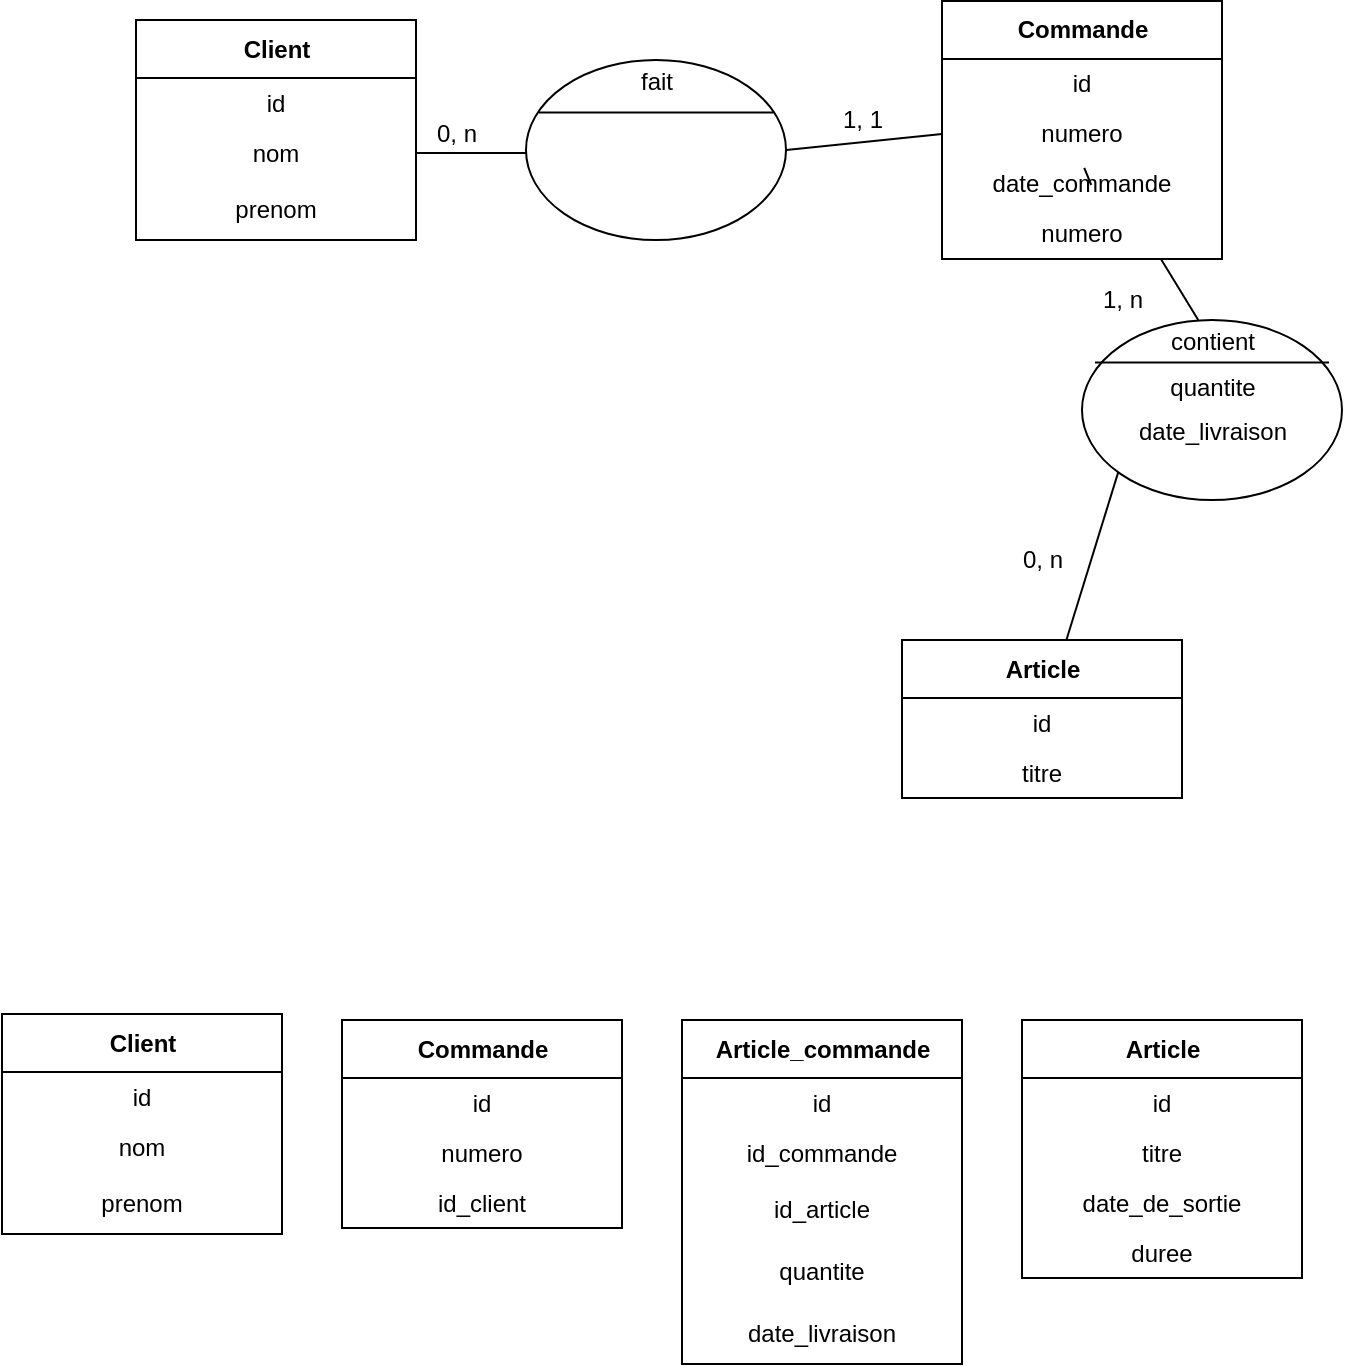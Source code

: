 <mxfile>
    <diagram id="IvWOw3kkabf6SLZuyc71" name="Page-1">
        <mxGraphModel dx="2011" dy="408" grid="1" gridSize="10" guides="1" tooltips="1" connect="1" arrows="1" fold="1" page="1" pageScale="1" pageWidth="827" pageHeight="1169" math="0" shadow="0">
            <root>
                <mxCell id="0"/>
                <mxCell id="1" parent="0"/>
                <mxCell id="3" value="Client" style="swimlane;fontStyle=1;align=center;verticalAlign=middle;childLayout=stackLayout;horizontal=1;startSize=29;horizontalStack=0;resizeParent=1;resizeParentMax=0;resizeLast=0;collapsible=0;marginBottom=0;html=1;" vertex="1" parent="1">
                    <mxGeometry x="-673" y="60" width="140" height="110" as="geometry"/>
                </mxCell>
                <mxCell id="4" value="id" style="text;html=1;strokeColor=none;fillColor=none;align=center;verticalAlign=middle;spacingLeft=4;spacingRight=4;overflow=hidden;rotatable=0;points=[[0,0.5],[1,0.5]];portConstraint=eastwest;" vertex="1" parent="3">
                    <mxGeometry y="29" width="140" height="25" as="geometry"/>
                </mxCell>
                <mxCell id="5" value="nom" style="text;html=1;strokeColor=none;fillColor=none;align=center;verticalAlign=middle;spacingLeft=4;spacingRight=4;overflow=hidden;rotatable=0;points=[[0,0.5],[1,0.5]];portConstraint=eastwest;" vertex="1" parent="3">
                    <mxGeometry y="54" width="140" height="25" as="geometry"/>
                </mxCell>
                <mxCell id="6" value="&lt;div&gt;prenom&lt;/div&gt;" style="text;html=1;strokeColor=none;fillColor=none;align=center;verticalAlign=middle;spacingLeft=4;spacingRight=4;overflow=hidden;rotatable=0;points=[[0,0.5],[1,0.5]];portConstraint=eastwest;" vertex="1" parent="3">
                    <mxGeometry y="79" width="140" height="31" as="geometry"/>
                </mxCell>
                <mxCell id="7" style="edgeStyle=none;html=1;exitX=0;exitY=0.5;exitDx=0;exitDy=0;entryX=1;entryY=0.5;entryDx=0;entryDy=0;endArrow=none;endFill=0;" edge="1" parent="1" target="5">
                    <mxGeometry relative="1" as="geometry">
                        <mxPoint x="-533" y="200.008" as="targetPoint"/>
                        <mxPoint x="-463" y="126.5" as="sourcePoint"/>
                    </mxGeometry>
                </mxCell>
                <mxCell id="8" style="edgeStyle=none;html=1;exitX=1;exitY=0.5;exitDx=0;exitDy=0;entryX=0;entryY=0.5;entryDx=0;entryDy=0;endArrow=none;endFill=0;" edge="1" parent="1" target="12">
                    <mxGeometry relative="1" as="geometry">
                        <mxPoint x="-363" y="126.5" as="sourcePoint"/>
                    </mxGeometry>
                </mxCell>
                <mxCell id="10" value="Commande" style="swimlane;fontStyle=1;align=center;verticalAlign=middle;childLayout=stackLayout;horizontal=1;startSize=29;horizontalStack=0;resizeParent=1;resizeParentMax=0;resizeLast=0;collapsible=0;marginBottom=0;html=1;" vertex="1" parent="1">
                    <mxGeometry x="-270" y="50.5" width="140" height="129" as="geometry"/>
                </mxCell>
                <mxCell id="11" value="id" style="text;html=1;strokeColor=none;fillColor=none;align=center;verticalAlign=middle;spacingLeft=4;spacingRight=4;overflow=hidden;rotatable=0;points=[[0,0.5],[1,0.5]];portConstraint=eastwest;" vertex="1" parent="10">
                    <mxGeometry y="29" width="140" height="25" as="geometry"/>
                </mxCell>
                <mxCell id="12" value="numero" style="text;html=1;strokeColor=none;fillColor=none;align=center;verticalAlign=middle;spacingLeft=4;spacingRight=4;overflow=hidden;rotatable=0;points=[[0,0.5],[1,0.5]];portConstraint=eastwest;" vertex="1" parent="10">
                    <mxGeometry y="54" width="140" height="25" as="geometry"/>
                </mxCell>
                <mxCell id="72" value="date_commande" style="text;html=1;strokeColor=none;fillColor=none;align=center;verticalAlign=middle;spacingLeft=4;spacingRight=4;overflow=hidden;rotatable=0;points=[[0,0.5],[1,0.5]];portConstraint=eastwest;" vertex="1" parent="10">
                    <mxGeometry y="79" width="140" height="25" as="geometry"/>
                </mxCell>
                <mxCell id="73" value="numero" style="text;html=1;strokeColor=none;fillColor=none;align=center;verticalAlign=middle;spacingLeft=4;spacingRight=4;overflow=hidden;rotatable=0;points=[[0,0.5],[1,0.5]];portConstraint=eastwest;" vertex="1" parent="10">
                    <mxGeometry y="104" width="140" height="25" as="geometry"/>
                </mxCell>
                <mxCell id="15" value="0, n" style="text;html=1;resizable=0;autosize=1;align=center;verticalAlign=middle;points=[];fillColor=none;strokeColor=none;rounded=0;" vertex="1" parent="1">
                    <mxGeometry x="-533" y="106.5" width="40" height="20" as="geometry"/>
                </mxCell>
                <mxCell id="16" value="1, 1" style="text;html=1;resizable=0;autosize=1;align=center;verticalAlign=middle;points=[];fillColor=none;strokeColor=none;rounded=0;" vertex="1" parent="1">
                    <mxGeometry x="-330" y="100" width="40" height="20" as="geometry"/>
                </mxCell>
                <mxCell id="17" style="edgeStyle=none;html=1;exitX=1;exitY=0.5;exitDx=0;exitDy=0;endArrow=none;endFill=0;" edge="1" parent="1" target="19">
                    <mxGeometry relative="1" as="geometry">
                        <mxPoint x="-180" y="280" as="sourcePoint"/>
                    </mxGeometry>
                </mxCell>
                <mxCell id="28" style="edgeStyle=none;html=1;endArrow=none;endFill=0;entryX=0.508;entryY=1.179;entryDx=0;entryDy=0;entryPerimeter=0;startArrow=none;" edge="1" parent="1" target="12">
                    <mxGeometry relative="1" as="geometry">
                        <mxPoint x="-195.376" y="142.5" as="sourcePoint"/>
                        <mxPoint x="-204.68" y="179.5" as="targetPoint"/>
                    </mxGeometry>
                </mxCell>
                <mxCell id="29" style="edgeStyle=none;html=1;exitX=0.5;exitY=0;exitDx=0;exitDy=0;" edge="1" parent="1">
                    <mxGeometry relative="1" as="geometry">
                        <mxPoint x="-170" y="250" as="targetPoint"/>
                        <mxPoint x="-170" y="260" as="sourcePoint"/>
                    </mxGeometry>
                </mxCell>
                <mxCell id="19" value="Article" style="swimlane;fontStyle=1;align=center;verticalAlign=middle;childLayout=stackLayout;horizontal=1;startSize=29;horizontalStack=0;resizeParent=1;resizeParentMax=0;resizeLast=0;collapsible=0;marginBottom=0;html=1;" vertex="1" parent="1">
                    <mxGeometry x="-290" y="370" width="140" height="79" as="geometry"/>
                </mxCell>
                <mxCell id="20" value="id" style="text;html=1;strokeColor=none;fillColor=none;align=center;verticalAlign=middle;spacingLeft=4;spacingRight=4;overflow=hidden;rotatable=0;points=[[0,0.5],[1,0.5]];portConstraint=eastwest;" vertex="1" parent="19">
                    <mxGeometry y="29" width="140" height="25" as="geometry"/>
                </mxCell>
                <mxCell id="21" value="titre" style="text;html=1;strokeColor=none;fillColor=none;align=center;verticalAlign=middle;spacingLeft=4;spacingRight=4;overflow=hidden;rotatable=0;points=[[0,0.5],[1,0.5]];portConstraint=eastwest;" vertex="1" parent="19">
                    <mxGeometry y="54" width="140" height="25" as="geometry"/>
                </mxCell>
                <mxCell id="26" value="0, n" style="text;html=1;resizable=0;autosize=1;align=center;verticalAlign=middle;points=[];fillColor=none;strokeColor=none;rounded=0;" vertex="1" parent="1">
                    <mxGeometry x="-240" y="320" width="40" height="20" as="geometry"/>
                </mxCell>
                <mxCell id="32" value="" style="shape=ellipse;container=1;horizontal=1;horizontalStack=0;resizeParent=1;resizeParentMax=0;resizeLast=0;html=1;dashed=0;collapsible=0;" vertex="1" parent="1">
                    <mxGeometry x="-200" y="210" width="130" height="90" as="geometry"/>
                </mxCell>
                <mxCell id="34" value="" style="line;strokeWidth=1;fillColor=none;rotatable=0;labelPosition=right;points=[];portConstraint=eastwest;dashed=0;resizeWidth=1;" vertex="1" parent="32">
                    <mxGeometry x="6.5" y="20" width="117" height="2.5" as="geometry"/>
                </mxCell>
                <mxCell id="35" value="quantite" style="text;html=1;align=center;verticalAlign=middle;rotatable=0;" vertex="1" parent="32">
                    <mxGeometry y="22.5" width="130" height="22.5" as="geometry"/>
                </mxCell>
                <mxCell id="33" value="contient" style="html=1;strokeColor=none;fillColor=none;align=center;verticalAlign=middle;rotatable=0;" vertex="1" parent="32">
                    <mxGeometry width="130" height="22.5" as="geometry"/>
                </mxCell>
                <mxCell id="74" value="date_livraison" style="text;html=1;align=center;verticalAlign=middle;rotatable=0;" vertex="1" parent="32">
                    <mxGeometry y="45" width="130" height="22.5" as="geometry"/>
                </mxCell>
                <mxCell id="75" value="1, n" style="text;html=1;resizable=0;autosize=1;align=center;verticalAlign=middle;points=[];fillColor=none;strokeColor=none;rounded=0;" vertex="1" parent="32">
                    <mxGeometry y="-20" width="40" height="20" as="geometry"/>
                </mxCell>
                <mxCell id="37" style="edgeStyle=none;html=1;exitX=0.5;exitY=0;exitDx=0;exitDy=0;" edge="1" parent="1">
                    <mxGeometry relative="1" as="geometry">
                        <mxPoint x="-448" y="120" as="targetPoint"/>
                        <mxPoint x="-448" y="130" as="sourcePoint"/>
                    </mxGeometry>
                </mxCell>
                <mxCell id="38" value="" style="shape=ellipse;container=1;horizontal=1;horizontalStack=0;resizeParent=1;resizeParentMax=0;resizeLast=0;html=1;dashed=0;collapsible=0;" vertex="1" parent="1">
                    <mxGeometry x="-478" y="80" width="130" height="90" as="geometry"/>
                </mxCell>
                <mxCell id="39" value="fait" style="html=1;strokeColor=none;fillColor=none;align=center;verticalAlign=middle;rotatable=0;" vertex="1" parent="38">
                    <mxGeometry width="130" height="22.5" as="geometry"/>
                </mxCell>
                <mxCell id="40" value="" style="line;strokeWidth=1;fillColor=none;rotatable=0;labelPosition=right;points=[];portConstraint=eastwest;dashed=0;resizeWidth=1;" vertex="1" parent="38">
                    <mxGeometry x="6.5" y="22.5" width="117" height="7.5" as="geometry"/>
                </mxCell>
                <mxCell id="43" value="Client" style="swimlane;fontStyle=1;align=center;verticalAlign=middle;childLayout=stackLayout;horizontal=1;startSize=29;horizontalStack=0;resizeParent=1;resizeParentMax=0;resizeLast=0;collapsible=0;marginBottom=0;html=1;" vertex="1" parent="1">
                    <mxGeometry x="-740" y="557" width="140" height="110" as="geometry"/>
                </mxCell>
                <mxCell id="44" value="id" style="text;html=1;strokeColor=none;fillColor=none;align=center;verticalAlign=middle;spacingLeft=4;spacingRight=4;overflow=hidden;rotatable=0;points=[[0,0.5],[1,0.5]];portConstraint=eastwest;" vertex="1" parent="43">
                    <mxGeometry y="29" width="140" height="25" as="geometry"/>
                </mxCell>
                <mxCell id="45" value="nom" style="text;html=1;strokeColor=none;fillColor=none;align=center;verticalAlign=middle;spacingLeft=4;spacingRight=4;overflow=hidden;rotatable=0;points=[[0,0.5],[1,0.5]];portConstraint=eastwest;" vertex="1" parent="43">
                    <mxGeometry y="54" width="140" height="25" as="geometry"/>
                </mxCell>
                <mxCell id="46" value="&lt;div&gt;prenom&lt;/div&gt;" style="text;html=1;strokeColor=none;fillColor=none;align=center;verticalAlign=middle;spacingLeft=4;spacingRight=4;overflow=hidden;rotatable=0;points=[[0,0.5],[1,0.5]];portConstraint=eastwest;" vertex="1" parent="43">
                    <mxGeometry y="79" width="140" height="31" as="geometry"/>
                </mxCell>
                <mxCell id="47" value="Commande" style="swimlane;fontStyle=1;align=center;verticalAlign=middle;childLayout=stackLayout;horizontal=1;startSize=29;horizontalStack=0;resizeParent=1;resizeParentMax=0;resizeLast=0;collapsible=0;marginBottom=0;html=1;" vertex="1" parent="1">
                    <mxGeometry x="-570" y="560" width="140" height="104" as="geometry"/>
                </mxCell>
                <mxCell id="48" value="id" style="text;html=1;strokeColor=none;fillColor=none;align=center;verticalAlign=middle;spacingLeft=4;spacingRight=4;overflow=hidden;rotatable=0;points=[[0,0.5],[1,0.5]];portConstraint=eastwest;" vertex="1" parent="47">
                    <mxGeometry y="29" width="140" height="25" as="geometry"/>
                </mxCell>
                <mxCell id="49" value="numero" style="text;html=1;strokeColor=none;fillColor=none;align=center;verticalAlign=middle;spacingLeft=4;spacingRight=4;overflow=hidden;rotatable=0;points=[[0,0.5],[1,0.5]];portConstraint=eastwest;" vertex="1" parent="47">
                    <mxGeometry y="54" width="140" height="25" as="geometry"/>
                </mxCell>
                <mxCell id="78" value="id_client" style="text;html=1;strokeColor=none;fillColor=none;align=center;verticalAlign=middle;spacingLeft=4;spacingRight=4;overflow=hidden;rotatable=0;points=[[0,0.5],[1,0.5]];portConstraint=eastwest;" vertex="1" parent="47">
                    <mxGeometry y="79" width="140" height="25" as="geometry"/>
                </mxCell>
                <mxCell id="50" value="Article" style="swimlane;fontStyle=1;align=center;verticalAlign=middle;childLayout=stackLayout;horizontal=1;startSize=29;horizontalStack=0;resizeParent=1;resizeParentMax=0;resizeLast=0;collapsible=0;marginBottom=0;html=1;" vertex="1" parent="1">
                    <mxGeometry x="-230" y="560" width="140" height="129" as="geometry"/>
                </mxCell>
                <mxCell id="51" value="id" style="text;html=1;strokeColor=none;fillColor=none;align=center;verticalAlign=middle;spacingLeft=4;spacingRight=4;overflow=hidden;rotatable=0;points=[[0,0.5],[1,0.5]];portConstraint=eastwest;" vertex="1" parent="50">
                    <mxGeometry y="29" width="140" height="25" as="geometry"/>
                </mxCell>
                <mxCell id="52" value="titre" style="text;html=1;strokeColor=none;fillColor=none;align=center;verticalAlign=middle;spacingLeft=4;spacingRight=4;overflow=hidden;rotatable=0;points=[[0,0.5],[1,0.5]];portConstraint=eastwest;" vertex="1" parent="50">
                    <mxGeometry y="54" width="140" height="25" as="geometry"/>
                </mxCell>
                <mxCell id="53" value="date_de_sortie" style="text;html=1;strokeColor=none;fillColor=none;align=center;verticalAlign=middle;spacingLeft=4;spacingRight=4;overflow=hidden;rotatable=0;points=[[0,0.5],[1,0.5]];portConstraint=eastwest;" vertex="1" parent="50">
                    <mxGeometry y="79" width="140" height="25" as="geometry"/>
                </mxCell>
                <mxCell id="54" value="duree" style="text;html=1;strokeColor=none;fillColor=none;align=center;verticalAlign=middle;spacingLeft=4;spacingRight=4;overflow=hidden;rotatable=0;points=[[0,0.5],[1,0.5]];portConstraint=eastwest;" vertex="1" parent="50">
                    <mxGeometry y="104" width="140" height="25" as="geometry"/>
                </mxCell>
                <mxCell id="59" value="Article_commande" style="swimlane;fontStyle=1;align=center;verticalAlign=middle;childLayout=stackLayout;horizontal=1;startSize=29;horizontalStack=0;resizeParent=1;resizeParentMax=0;resizeLast=0;collapsible=0;marginBottom=0;html=1;" vertex="1" parent="1">
                    <mxGeometry x="-400" y="560" width="140" height="172" as="geometry"/>
                </mxCell>
                <mxCell id="60" value="id" style="text;html=1;strokeColor=none;fillColor=none;align=center;verticalAlign=middle;spacingLeft=4;spacingRight=4;overflow=hidden;rotatable=0;points=[[0,0.5],[1,0.5]];portConstraint=eastwest;" vertex="1" parent="59">
                    <mxGeometry y="29" width="140" height="25" as="geometry"/>
                </mxCell>
                <mxCell id="61" value="id_commande" style="text;html=1;strokeColor=none;fillColor=none;align=center;verticalAlign=middle;spacingLeft=4;spacingRight=4;overflow=hidden;rotatable=0;points=[[0,0.5],[1,0.5]];portConstraint=eastwest;" vertex="1" parent="59">
                    <mxGeometry y="54" width="140" height="25" as="geometry"/>
                </mxCell>
                <mxCell id="62" value="&lt;div&gt;id_article&lt;/div&gt;" style="text;html=1;strokeColor=none;fillColor=none;align=center;verticalAlign=middle;spacingLeft=4;spacingRight=4;overflow=hidden;rotatable=0;points=[[0,0.5],[1,0.5]];portConstraint=eastwest;" vertex="1" parent="59">
                    <mxGeometry y="79" width="140" height="31" as="geometry"/>
                </mxCell>
                <mxCell id="66" value="&lt;div&gt;quantite&lt;/div&gt;" style="text;html=1;strokeColor=none;fillColor=none;align=center;verticalAlign=middle;spacingLeft=4;spacingRight=4;overflow=hidden;rotatable=0;points=[[0,0.5],[1,0.5]];portConstraint=eastwest;" vertex="1" parent="59">
                    <mxGeometry y="110" width="140" height="31" as="geometry"/>
                </mxCell>
                <mxCell id="77" value="&lt;div&gt;date_livraison&lt;/div&gt;" style="text;html=1;strokeColor=none;fillColor=none;align=center;verticalAlign=middle;spacingLeft=4;spacingRight=4;overflow=hidden;rotatable=0;points=[[0,0.5],[1,0.5]];portConstraint=eastwest;" vertex="1" parent="59">
                    <mxGeometry y="141" width="140" height="31" as="geometry"/>
                </mxCell>
                <mxCell id="68" value="" style="edgeStyle=none;html=1;endArrow=none;endFill=0;" edge="1" parent="1" source="33" target="10">
                    <mxGeometry relative="1" as="geometry">
                        <mxPoint x="-189" y="220" as="sourcePoint"/>
                        <mxPoint x="-198.96" y="146.528" as="targetPoint"/>
                    </mxGeometry>
                </mxCell>
            </root>
        </mxGraphModel>
    </diagram>
</mxfile>